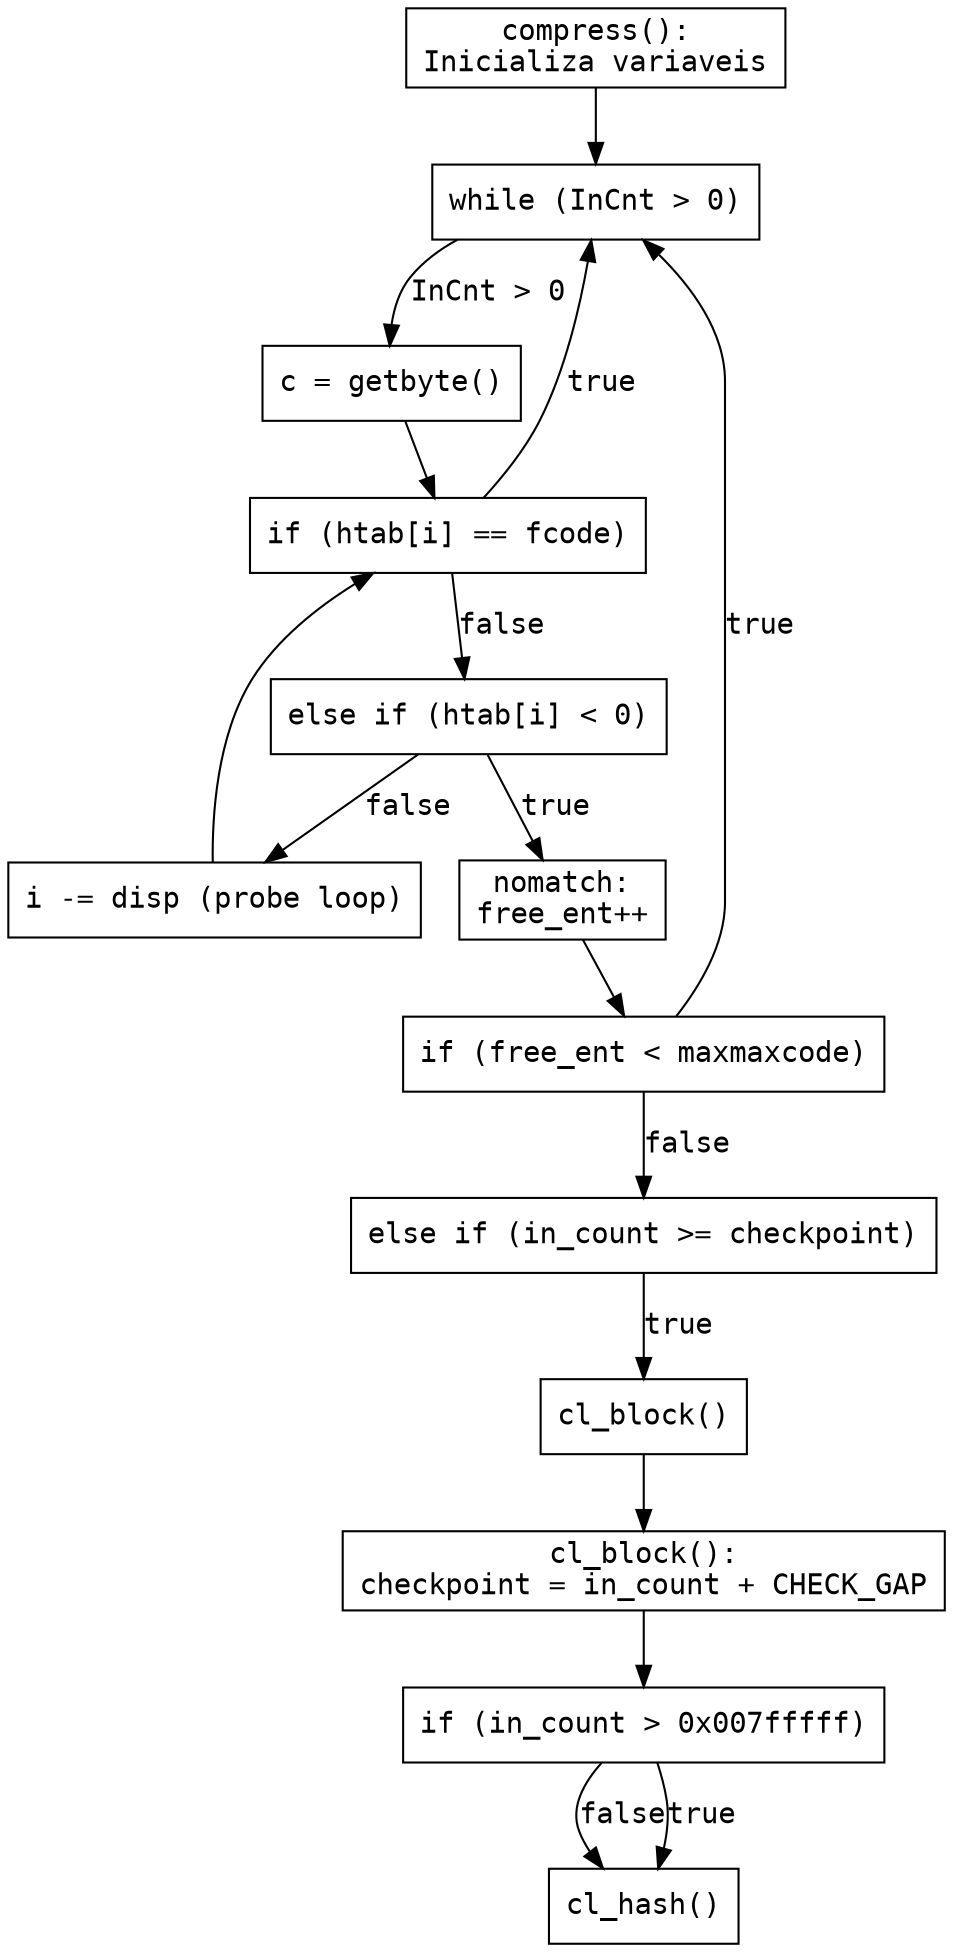 digraph Compress_CFG {
    node [shape=box, fontname="Courier"];
    edge [fontname="Courier"];

    // Nos principais
    COMPRESS_START [label="compress():\nInicializa variaveis"];
    COMPRESS_LOOP [label="while (InCnt > 0)"];
    GETBYTE [label="c = getbyte()"];
    HASH_MATCH [label="if (htab[i] == fcode)"];
    HASH_EMPTY [label="else if (htab[i] < 0)"];
    PROBE_LOOP [label="i -= disp (probe loop)"];
    NOMATCH [label="nomatch:\nfree_ent++"];
    CHECK_FREE_ENT [label="if (free_ent < maxmaxcode)"];
    CHECK_CHECKPOINT [label="else if (in_count >= checkpoint)"];
    CL_BLOCK_CALL [label="cl_block()"]; // Inatingivel
    CL_BLOCK_START [label="cl_block():\ncheckpoint = in_count + CHECK_GAP"];
    RATIO_CALC [label="if (in_count > 0x007fffff)"]; // Inatingivel
    CL_HASH_CALL [label="cl_hash()"];

    // Arestas
    COMPRESS_START -> COMPRESS_LOOP;
    COMPRESS_LOOP -> GETBYTE [label="InCnt > 0"];
    GETBYTE -> HASH_MATCH;
    HASH_MATCH -> COMPRESS_LOOP [label="true"];
    HASH_MATCH -> HASH_EMPTY [label="false"];
    HASH_EMPTY -> PROBE_LOOP [label="false"];
    HASH_EMPTY -> NOMATCH [label="true"];
    PROBE_LOOP -> HASH_MATCH;
    NOMATCH -> CHECK_FREE_ENT;
    CHECK_FREE_ENT -> COMPRESS_LOOP [label="true"];
    CHECK_FREE_ENT -> CHECK_CHECKPOINT [label="false"]; // Inatingivel
    CHECK_CHECKPOINT -> CL_BLOCK_CALL [label="true"]; // Inatingivel
    CL_BLOCK_CALL -> CL_BLOCK_START;
    CL_BLOCK_START -> RATIO_CALC;
    RATIO_CALC -> CL_HASH_CALL [label="false"]; // Sempre executa
    RATIO_CALC -> CL_HASH_CALL [label="true"]; // Inatingivel
}